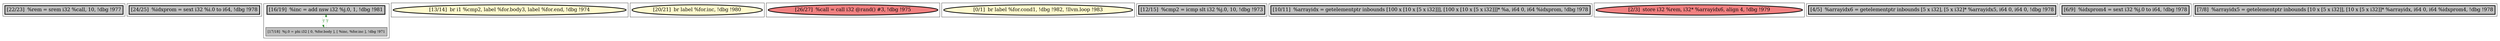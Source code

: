 
digraph G {





subgraph cluster11 {


node368 [penwidth=3.0,fontsize=20,fillcolor=grey,label="[22/23]  %rem = srem i32 %call, 10, !dbg !977",shape=rectangle,style=filled ]



}

subgraph cluster10 {


node367 [penwidth=3.0,fontsize=20,fillcolor=grey,label="[24/25]  %idxprom = sext i32 %i.0 to i64, !dbg !978",shape=rectangle,style=filled ]



}

subgraph cluster9 {


node366 [penwidth=3.0,fontsize=20,fillcolor=grey,label="[16/19]  %inc = add nsw i32 %j.0, 1, !dbg !981",shape=rectangle,style=filled ]
node365 [fillcolor=grey,label="[17/18]  %j.0 = phi i32 [ 0, %for.body ], [ %inc, %for.inc ], !dbg !971",shape=rectangle,style=filled ]

node365->node366 [style=dotted,color=forestgreen,label="T",fontcolor=forestgreen ]
node366->node365 [style=dotted,color=forestgreen,label="T",fontcolor=forestgreen ]


}

subgraph cluster8 {


node364 [penwidth=3.0,fontsize=20,fillcolor=lemonchiffon,label="[13/14]  br i1 %cmp2, label %for.body3, label %for.end, !dbg !974",shape=ellipse,style=filled ]



}

subgraph cluster7 {


node363 [penwidth=3.0,fontsize=20,fillcolor=lemonchiffon,label="[20/21]  br label %for.inc, !dbg !980",shape=ellipse,style=filled ]



}

subgraph cluster6 {


node362 [penwidth=3.0,fontsize=20,fillcolor=lightcoral,label="[26/27]  %call = call i32 @rand() #3, !dbg !975",shape=ellipse,style=filled ]



}

subgraph cluster0 {


node356 [penwidth=3.0,fontsize=20,fillcolor=lemonchiffon,label="[0/1]  br label %for.cond1, !dbg !982, !llvm.loop !983",shape=ellipse,style=filled ]



}

subgraph cluster12 {


node369 [penwidth=3.0,fontsize=20,fillcolor=grey,label="[12/15]  %cmp2 = icmp slt i32 %j.0, 10, !dbg !973",shape=rectangle,style=filled ]



}

subgraph cluster5 {


node361 [penwidth=3.0,fontsize=20,fillcolor=grey,label="[10/11]  %arrayidx = getelementptr inbounds [100 x [10 x [5 x i32]]], [100 x [10 x [5 x i32]]]* %a, i64 0, i64 %idxprom, !dbg !978",shape=rectangle,style=filled ]



}

subgraph cluster1 {


node357 [penwidth=3.0,fontsize=20,fillcolor=lightcoral,label="[2/3]  store i32 %rem, i32* %arrayidx6, align 4, !dbg !979",shape=ellipse,style=filled ]



}

subgraph cluster2 {


node358 [penwidth=3.0,fontsize=20,fillcolor=grey,label="[4/5]  %arrayidx6 = getelementptr inbounds [5 x i32], [5 x i32]* %arrayidx5, i64 0, i64 0, !dbg !978",shape=rectangle,style=filled ]



}

subgraph cluster3 {


node359 [penwidth=3.0,fontsize=20,fillcolor=grey,label="[6/9]  %idxprom4 = sext i32 %j.0 to i64, !dbg !978",shape=rectangle,style=filled ]



}

subgraph cluster4 {


node360 [penwidth=3.0,fontsize=20,fillcolor=grey,label="[7/8]  %arrayidx5 = getelementptr inbounds [10 x [5 x i32]], [10 x [5 x i32]]* %arrayidx, i64 0, i64 %idxprom4, !dbg !978",shape=rectangle,style=filled ]



}

}
